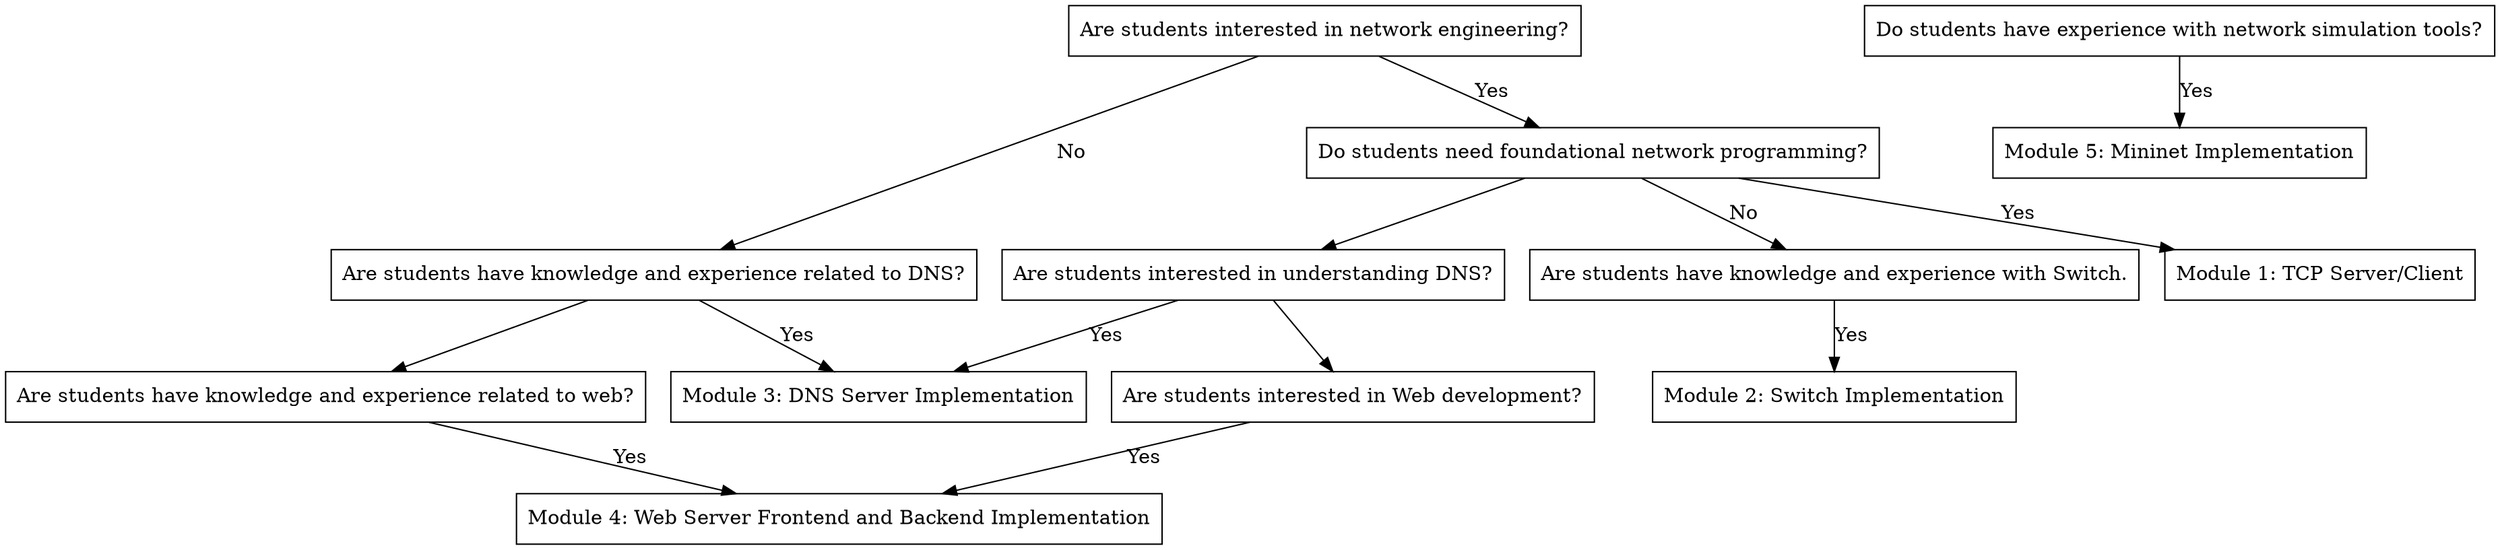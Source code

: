 digraph modules {
    node [shape=box]
    
    start [label="Are students interested in network engineering?"]
    int_dns [label="Are students interested in understanding DNS?"]
    int_web [label="Are students interested in Web development?"]
    exper_dns [label="Are students have knowledge and experience related to DNS?"]
    exper_web [label="Are students have knowledge and experience related to web?"]
    tcp [label="Do students need foundational network programming?"]
    switch [label="Are students have knowledge and experience with Switch."]
    mininet [label="Do students have experience with network simulation tools?"]

    module1 [label="Module 1: TCP Server/Client"]
    module2 [label="Module 2: Switch Implementation"]
    module3 [label="Module 3: DNS Server Implementation"]
    module4 [label="Module 4: Web Server Frontend and Backend Implementation"]
    module5 [label="Module 5: Mininet Implementation"]
    
    start -> exper_dns [label="No"]
    exper_dns -> module3 [label="Yes"]
    exper_dns -> exper_web
    exper_web -> module4 [label="Yes"]

    start -> tcp [label="Yes"]
    tcp -> module1 [label="Yes"]
    tcp -> int_dns
    int_dns -> module3 [label="Yes"]
    int_dns -> int_web
    int_web -> module4 [label="Yes"]
    
    tcp -> switch [label="No"]
    switch -> module2 [label="Yes"]

    mininet -> module5 [label="Yes"]
}
